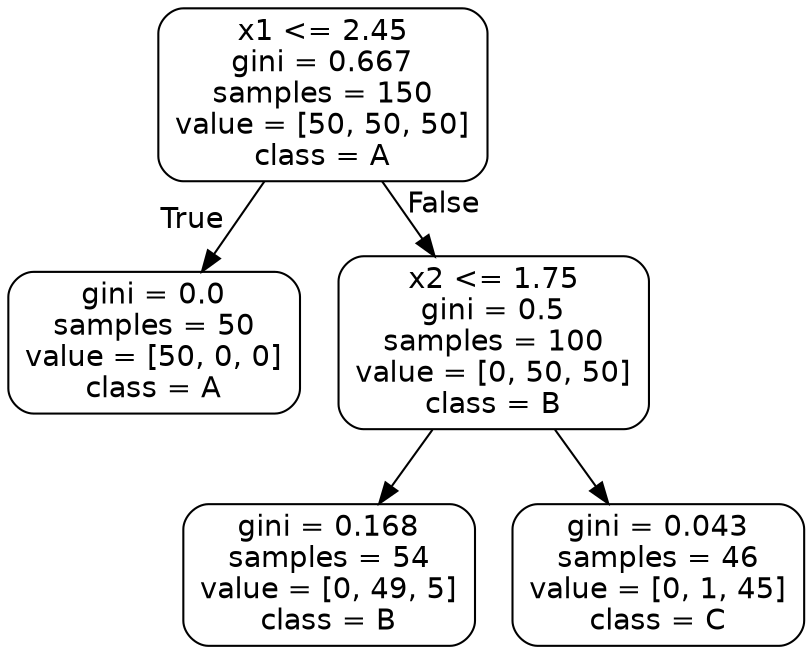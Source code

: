 digraph Tree {
node [shape=box, style="rounded", color="black", fontname=helvetica] ;
edge [fontname=helvetica] ;
0 [label="x1 <= 2.45\ngini = 0.667\nsamples = 150\nvalue = [50, 50, 50]\nclass = A"] ;
1 [label="gini = 0.0\nsamples = 50\nvalue = [50, 0, 0]\nclass = A"] ;
0 -> 1 [labeldistance=2.5, labelangle=45, headlabel="True"] ;
2 [label="x2 <= 1.75\ngini = 0.5\nsamples = 100\nvalue = [0, 50, 50]\nclass = B"] ;
0 -> 2 [labeldistance=2.5, labelangle=-45, headlabel="False"] ;
3 [label="gini = 0.168\nsamples = 54\nvalue = [0, 49, 5]\nclass = B"] ;
2 -> 3 ;
4 [label="gini = 0.043\nsamples = 46\nvalue = [0, 1, 45]\nclass = C"] ;
2 -> 4 ;
}
